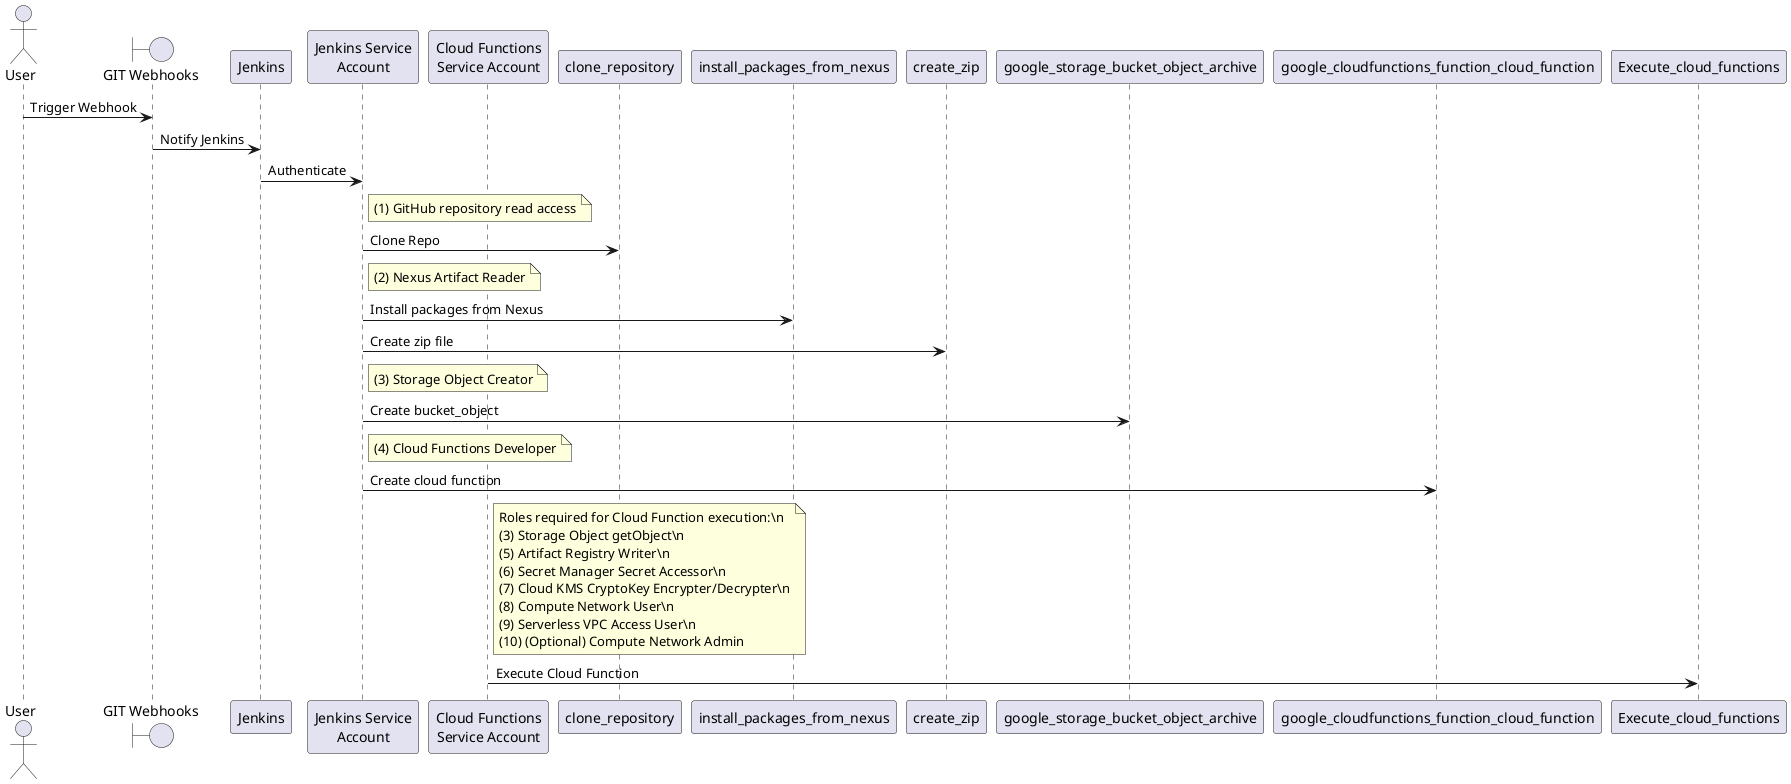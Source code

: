 @startuml
actor User
boundary "GIT Webhooks" as GITWebhooks
participant Jenkins
participant "Jenkins Service\nAccount" as JSA
participant "Cloud Functions\nService Account" as CFSA

User -> GITWebhooks : Trigger Webhook
GITWebhooks -> Jenkins : Notify Jenkins

Jenkins -> JSA : Authenticate

note right of JSA
  (1) GitHub repository read access
end note
JSA ->clone_repository: Clone Repo

note right of JSA
  (2) Nexus Artifact Reader
end note
JSA ->install_packages_from_nexus: Install packages from Nexus

JSA ->create_zip: Create zip file

note right of JSA
  (3) Storage Object Creator
end note
JSA ->google_storage_bucket_object_archive: Create bucket_object

note right of JSA
  (4) Cloud Functions Developer
end note
JSA ->google_cloudfunctions_function_cloud_function: Create cloud function

note right of CFSA
  Roles required for Cloud Function execution:\n
  (3) Storage Object getObject\n
  (5) Artifact Registry Writer\n
  (6) Secret Manager Secret Accessor\n
  (7) Cloud KMS CryptoKey Encrypter/Decrypter\n
  (8) Compute Network User\n
  (9) Serverless VPC Access User\n
  (10) (Optional) Compute Network Admin
end note

CFSA -> Execute_cloud_functions : Execute Cloud Function
@enduml
